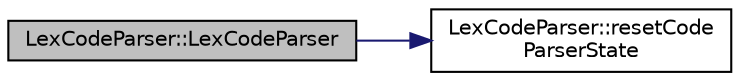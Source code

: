 digraph "LexCodeParser::LexCodeParser"
{
 // LATEX_PDF_SIZE
  edge [fontname="Helvetica",fontsize="10",labelfontname="Helvetica",labelfontsize="10"];
  node [fontname="Helvetica",fontsize="10",shape=record];
  rankdir="LR";
  Node1 [label="LexCodeParser::LexCodeParser",height=0.2,width=0.4,color="black", fillcolor="grey75", style="filled", fontcolor="black",tooltip=" "];
  Node1 -> Node2 [color="midnightblue",fontsize="10",style="solid",fontname="Helvetica"];
  Node2 [label="LexCodeParser::resetCode\lParserState",height=0.2,width=0.4,color="black", fillcolor="white", style="filled",URL="$classLexCodeParser.html#a7c78b61edadb5a478a484e0bd0c53be3",tooltip=" "];
}

